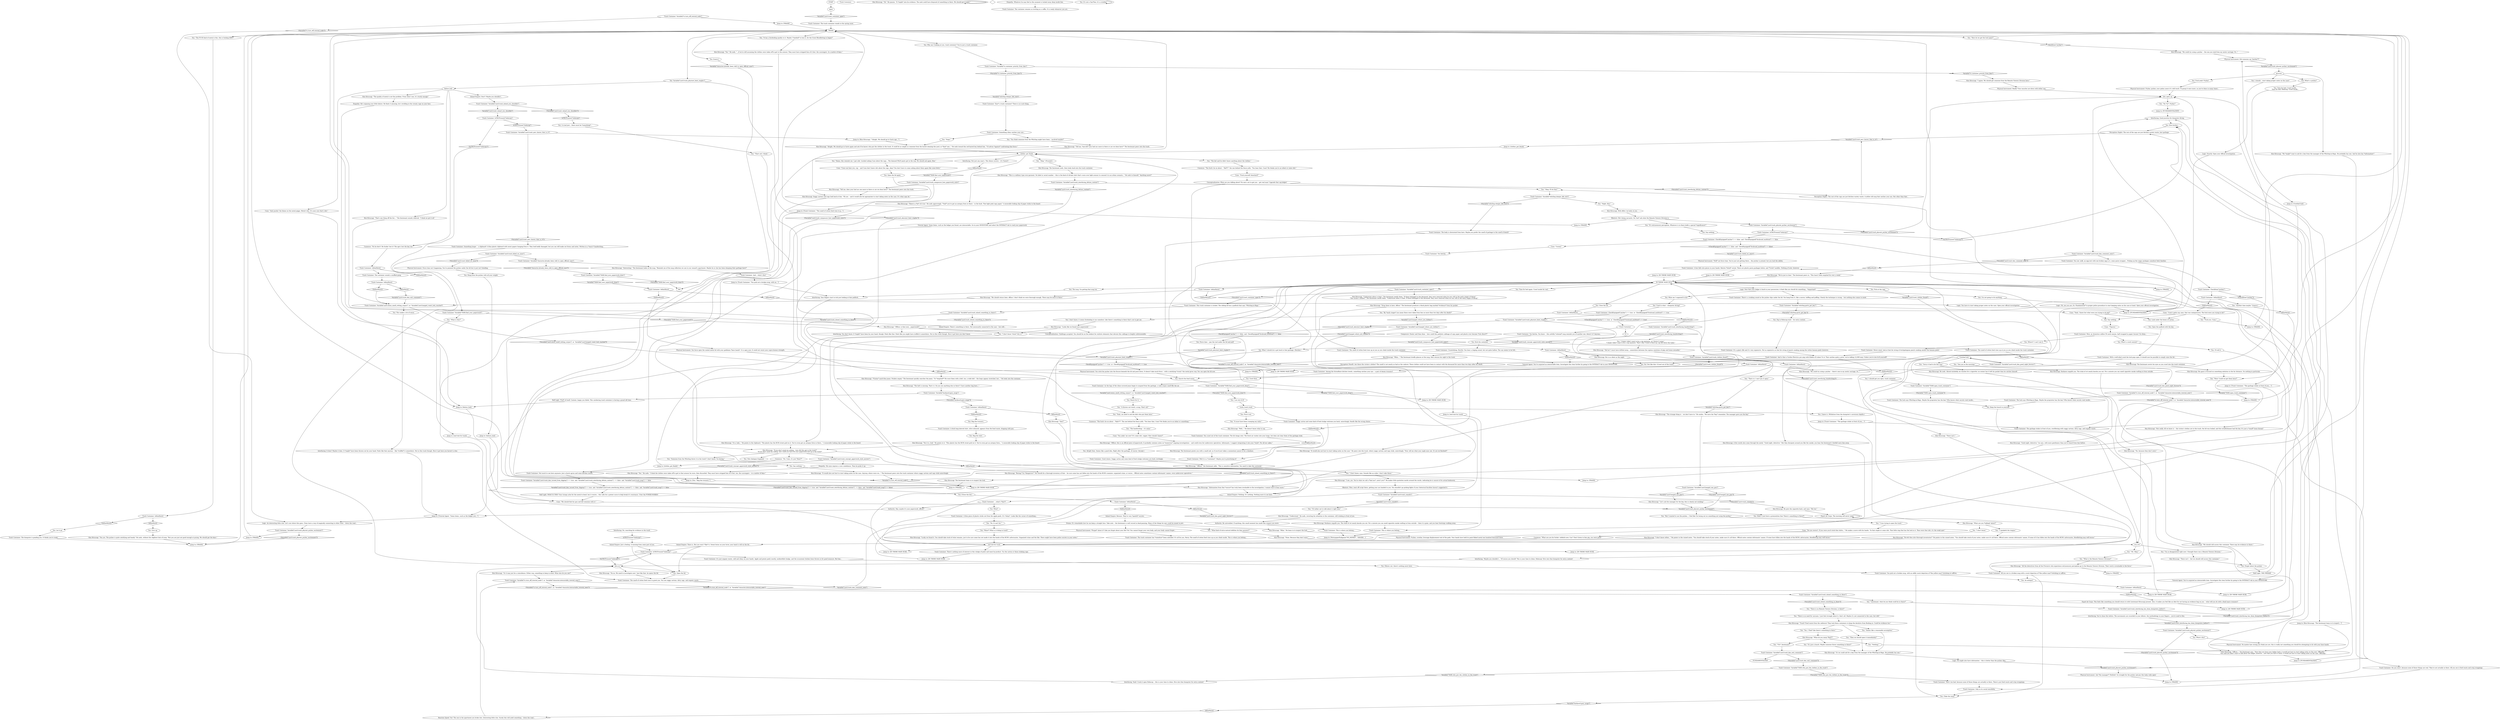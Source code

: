 # YARD / TRASH
# You can click on the trash container. This lets you see the padlock has a Whirling-in-Rags logo on it -> go to Garte -> ask for key -> open container - > get your paperwork
# ==================================================
digraph G {
	  0 [label="START"];
	  1 [label="input"];
	  2 [label="Trash Container: This trash container is locked. The sliding lid has a padlock that says \"Whirling-in-Rags.\""];
	  3 [label="TRASH"];
	  4 [label="Trash Container: IsKimHere()"];
	  5 [label="IsKimHere()", shape=diamond];
	  6 [label="!(IsKimHere())", shape=diamond];
	  7 [label="Trash Container: "];
	  8 [label="Trash Container: The dumpster is goading you. It thinks you're weak."];
	  9 [label="Cuno: \"Figures.\""];
	  10 [label="Kim Kitsuragi: \"The belt is missing. That's it. Do you see anything else in there? I have another bag here...\""];
	  11 [label="Cuno: \"Cuno can hear you, cop -- and Cuno don't know shit about the rags, okay? You don't have to come asking about them again like some bitch.\""];
	  12 [label="Jump to: [Tutorial Agent: \"Some items, such as the ledger you...\"]"];
	  13 [label="You: \"I speaketh the tongue.\""];
	  14 [label="Kim Kitsuragi: \"Do-eth thou also thorough inventories?\" He points to the ruined notes. \"You should take stock of your notes, make sure it's all there. Official notes contain informants' names. If some of it has fallen into the hands of the RCM's adversaries, bloodletting may well ensue.\""];
	  15 [label="Kim Kitsuragi: \"I see, yes. You're what we call a *bad ass*, aren't you?\" He makes little quotation marks around the words, indicating he is unsure of its actual badassery."];
	  16 [label="Jump to: [IN THERE MAIN HUB]"];
	  17 [label="Kim Kitsuragi: With effort, he looks at you."];
	  18 [label="Trash Container: *Just* a trash container? There is no such thing."];
	  19 [label="rvd_rvd"];
	  20 [label="Kim Kitsuragi: \"None. Because they don't exist.\""];
	  21 [label="Physical Instrument: Did someone say *prybar*?!"];
	  22 [label="Physical Instrument: Prybar, prybar, your palms yearn it's cold touch. To grasp it once more, as you've done so many times..."];
	  23 [label="lets_open_up"];
	  24 [label="Trash Container: This is where you belong..."];
	  25 [label="Kim Kitsuragi: Soggy cartons and rags look back at him. \"Oh yes -- and it would also be appropriate to start taking notes on the case. It's what cops do.\""];
	  26 [label="You: I'm not going to do anything."];
	  27 [label="Logic: Exactly. Open your official investigation."];
	  28 [label="Jump to: [NewspaperEndgame(\"NO_MONEY\", \"DISGRA ...]"];
	  29 [label="Jump to: [IN THERE MAIN HUB]"];
	  30 [label="Jump to: [Trash Container: \"You pick out a broken mug, with an...\"]"];
	  31 [label="Trash Container: Unsatisfying. Hurtful. You hear a ringing sound, but not quite hollow. The can seems to be full..."];
	  32 [label="You: Say nothing."];
	  33 [label="Trash Container: With a well-oiled crack the lock pops open. It should now be possible to simply raise the lid..."];
	  34 [label="Trash Container: And is that a Cordon Electrics pre amp with Elektra f2 tubes? It is! That catches quite a price, we're talking 12,000 easy. Unless you're into hi-fi yourself?"];
	  35 [label="Trash Container: IsKimHere()"];
	  36 [label="IsKimHere()", shape=diamond];
	  37 [label="!(IsKimHere())", shape=diamond];
	  38 [label="Jump to: [IN THERE MAIN HUB]"];
	  39 [label="Trash Container: A blue piece of plastic sticks out from the apple peels. It's *shiny*. Looks like the corner of something..."];
	  40 [label="Cunoesse: \"The fuck's he on about -- *kid*?!\" the one behind the fence yells. \"You hear that, Cuno? He thinks you're an infant or some shit.\""];
	  41 [label="Trash Container: Soggy carton and some kind of food sludge welcome you back, uninvitingly. Smells like the wrong choice."];
	  42 [label="Rhetoric: Wow, went off script there, getting your ass handed to you. You shouldn't go picking fights if your rhetorical faculties haven't suggested it."];
	  43 [label="You: \"Yes, I *feel* like there's something in there.\""];
	  44 [label="You: Fuck yeah! Prybar!"];
	  45 [label="You: What's a prybar?"];
	  46 [label="Physical Instrument: *Still* not force time. You're just not getting there... the prybar is primed, but you lack the ability."];
	  47 [label="Trash Container: IsKimHere()"];
	  48 [label="IsKimHere()", shape=diamond];
	  49 [label="!(IsKimHere())", shape=diamond];
	  50 [label="You: What am I supposed to do?"];
	  51 [label="Trash Container: Variable[\"yard.trash_interfacing_deluxe_content\"]"];
	  52 [label="Variable[\"yard.trash_interfacing_deluxe_content\"]", shape=diamond];
	  53 [label="!(Variable[\"yard.trash_interfacing_deluxe_content\"])", shape=diamond];
	  54 [label="Trash Container: Variable[\"yard.trash_kim_turned_from_digging\"] == true  and  Variable[\"yard.trash_interfacing_deluxe_content\"]  == false  and  Variable[\"yard.trash_mug\"] == false"];
	  55 [label="Variable[\"yard.trash_kim_turned_from_digging\"] == true  and  Variable[\"yard.trash_interfacing_deluxe_content\"]  == false  and  Variable[\"yard.trash_mug\"] == false", shape=diamond];
	  56 [label="!(Variable[\"yard.trash_kim_turned_from_digging\"] == true  and  Variable[\"yard.trash_interfacing_deluxe_content\"]  == false  and  Variable[\"yard.trash_mug\"] == false)", shape=diamond];
	  57 [label="Trash Container: IsKimHere()"];
	  58 [label="IsKimHere()", shape=diamond];
	  59 [label="!(IsKimHere())", shape=diamond];
	  60 [label="Kim Kitsuragi: \"The strange thing is -- we don't have to.\" He smiles. \"We have the *key* remember. The manager gave you the key.\""];
	  61 [label="Trash Container: The smell of rotten food rises to greet you. You see soggy cartons, dirty rags, and organic waste."];
	  62 [label="IN THERE MAIN HUB"];
	  63 [label="You: \"The kid said he didn't know anything about the clothes.\""];
	  64 [label="Trash Container: The garbage stinks in front of you, overflowing with soggy cartons, dirty rags, and organic waste."];
	  65 [label="You: No! Not like this! (Crawl out of the trash.)"];
	  66 [label="Jump to: [TRASH]"];
	  67 [label="Jump to: [TRASH]"];
	  68 [label="Logic: Oh, yes you are. It's *fundamental* to proper police procedure to start keeping notes on the case at hand. Open your official investigation."];
	  69 [label="You: \"Then we should open it immediately!\""];
	  70 [label="Logic: He might also have information -- this is better than the prybar idea."];
	  71 [label="Trash Container: Variable[\"yard.trash_inland_something_in_there\"]"];
	  72 [label="Variable[\"yard.trash_inland_something_in_there\"]", shape=diamond];
	  73 [label="!(Variable[\"yard.trash_inland_something_in_there\"])", shape=diamond];
	  74 [label="Empathy: He's enjoying your little failure. He finds it amusing, he's revelling in the sweaty rage on your face."];
	  75 [label="Cuno: \"No you weren't. If you were you'd stick that shitto...\" He makes a move with his hands. \"In that staple or some shit. That little ring that has the lock in it. Then twist that shit, it's the weak spot.\""];
	  76 [label="Kim Kitsuragi: \"We're just in time.\" The lieutenant peers in. \"This hasn't been emptied for over a week.\""];
	  77 [label="Trash Container: Variable[\"TASK.who_put_the_clothes_in_the_trash\"]"];
	  78 [label="Variable[\"TASK.who_put_the_clothes_in_the_trash\"]", shape=diamond];
	  79 [label="!(Variable[\"TASK.who_put_the_clothes_in_the_trash\"])", shape=diamond];
	  80 [label="You: An antique?"];
	  81 [label="Kim Kitsuragi: \"Alright. We should go to Garte again and ask if he knows who put the clothes in the trash. It could be as simple as someone from the hostel cleaning the yard, or *that* one...\" He nods toward the red-haired boy behind him. \"I'd advise *against* confronting that force.\""];
	  82 [label="Jump to: [Trash Container: \"The smell of rotten food rises to g...\"]"];
	  83 [label="end hub for trash"];
	  84 [label="Trash Container: The smell of rotten food rises up at you as you climb inside the trash container."];
	  85 [label="You: \"I'm so disappointed right now. I thought there was a Remote Viewers Division.\""];
	  86 [label="You: \"Oh. Okay.\""];
	  87 [label="You: \"Seems like a reasonable assumption.\""];
	  88 [label="Inland Empire: There's something in there. Not necessarily connected to the case -- but still..."];
	  89 [label="Trash Container: Variable[\"TASK.open_trash_container\"]"];
	  90 [label="Variable[\"TASK.open_trash_container\"]", shape=diamond];
	  91 [label="!(Variable[\"TASK.open_trash_container\"])", shape=diamond];
	  92 [label="You: \"But I wanted to use the prybar... I feel like I'm losing out on something not using the prybar.\""];
	  93 [label="You: \"Fuck you, Cuno.\""];
	  94 [label="Jump to: [IN THERE MAIN HUB]"];
	  95 [label="Kim Kitsuragi: The lieutenant nods, then looks back into the trash container."];
	  96 [label="Kim Kitsuragi: \"I don't know either...\" He points to the ruined notes. \"You should take stock of your notes, make sure it's all there. Official notes contain informants' names. If some have fallen into the hands of the RCM's adversaries, bloodletting may well ensue.\""];
	  97 [label="Cunoesse: \"The fuck's he on about -- *kids*?!\" The one behind the fence yells. \"You hear that, Cuno? He thinks you're an infant or something.\""];
	  98 [label="Trash Container: Variable[\"yard.trash_cometh\"]"];
	  99 [label="Variable[\"yard.trash_cometh\"]", shape=diamond];
	  100 [label="!(Variable[\"yard.trash_cometh\"])", shape=diamond];
	  101 [label="Jump to: [IN THERE MAIN HUB]"];
	  102 [label="Trash Container: ...what's *this*?"];
	  103 [label="Kim Kitsuragi: \"What do you mean *feel*?\""];
	  104 [label="Kim Kitsuragi: \"All the detectives from all the Precincts who experience extrasensory perception go to the Remote Viewers Division. Their work is invaluable to the force.\""];
	  105 [label="You: \"How do we get the lock open?\""];
	  106 [label="Trash Container: Variable[\"TASK.find_your_paperwork_done\"]"];
	  107 [label="Variable[\"TASK.find_your_paperwork_done\"]", shape=diamond];
	  108 [label="!(Variable[\"TASK.find_your_paperwork_done\"])", shape=diamond];
	  109 [label="You: Dive further..."];
	  110 [label="Kim Kitsuragi: \"Officer,\" the lieutenant adds, \"This is sensitive information. You need to take this seriously.\""];
	  111 [label="Kim Kitsuragi: \"We could try using a prybar -- the one you took from my motor carriage. Or...\""];
	  112 [label="You: Pick at the rags."];
	  113 [label="Trash Container: The trash container stands in the spring snow."];
	  114 [label="You: \"Damn, this reminds me: I got side- tracked asking Cuno about the rags... The damned FALN pants got in the way. We should ask again, Kim.\""];
	  115 [label="Trash Container: Variable[\"yard.trash_interfacing_handwriting\"]"];
	  116 [label="Variable[\"yard.trash_interfacing_handwriting\"]", shape=diamond];
	  117 [label="!(Variable[\"yard.trash_interfacing_handwriting\"])", shape=diamond];
	  118 [label="You: Grab them."];
	  119 [label="Trash Container: As the legs of the slime-covered jeans begin to unspool from the garbage, a rank corpse smell fills the air."];
	  120 [label="Kim Kitsuragi: His gaze is focused on something nebulous in the far distance. On nothing in particular."];
	  121 [label="You: \"See you in the morning.\""];
	  122 [label="You: Time for bed again. Crawl inside for real..."];
	  123 [label="Kim Kitsuragi: \"No, because they don't exist.\""];
	  124 [label="You: Why am I looking at you, trash container? You're just a trash container."];
	  125 [label="Physical Instrument: You stick the prybar into the fissure beneath the lid and push down. It doesn't take much force -- with a satisfying *crack,* the metal gives way. You can open the lid now."];
	  126 [label="Trash Container: Variable[\"yard.trash_inland_you_shouldnt\"]"];
	  127 [label="Variable[\"yard.trash_inland_you_shouldnt\"]", shape=diamond];
	  128 [label="!(Variable[\"yard.trash_inland_you_shouldnt\"])", shape=diamond];
	  129 [label="You: Close the lid."];
	  130 [label="Trash Container: IsTHCPresent(\"hobocop\")"];
	  131 [label="IsTHCPresent(\"hobocop\")", shape=diamond];
	  132 [label="!(IsTHCPresent(\"hobocop\"))", shape=diamond];
	  133 [label="dive_in"];
	  134 [label="You: What's a nock cannon?"];
	  135 [label="You: Where?! I can't see it."];
	  136 [label="You: (Take the mug.)"];
	  137 [label="Trash Container: Among the threadbare kitchen towels, something catches your eye -- a pair of denim trousers?"];
	  138 [label="You: Bag the shirt."];
	  139 [label="Perception (Sight): The rest of the rags are just kitchen-variety waste. A yellow old mug that catches your eye. But other than that..."];
	  140 [label="Kim Kitsuragi: \"Officer, is that your... paperwork?\""];
	  141 [label="Kim Kitsuragi: \"It is, look...\" He points to the clipboard. \"The plastic has the RCM street grid on it. You've even got an autopsy form in there...\" A miserable looking slip of paper sticks to the board."];
	  142 [label="Interfacing: It does? Maybe it does. It *might* have been thrown out by your hand. Feels like that anyway -- like *stuffed* it somewhere. Not in this trash though. How it got here you haven't a clue."];
	  143 [label="Kim Kitsuragi: \"If you don't mind me asking -- how did this get in the trash?\"\n\"If you don't mind my asking, how could you have let your paperwork end up in the trash?\""];
	  144 [label="You: \"I don't know.\""];
	  145 [label="Authority: Be untroubled. If anything, this small moment has made him respect you more."];
	  146 [label="Kim Kitsuragi: \"Drop them in here, officer.\" The lieutenant produces a black plastic bag marked *evidence* from his pocket."];
	  147 [label="You: \"It's just a hunch. Maybe someone threw something in there?\""];
	  148 [label="You: \"What kind of extra-natural abilities do they possess?\""];
	  149 [label="You: \"No *or*. Prybar!\""];
	  150 [label="Jump to: [FUNDAMENTALEXIT]"];
	  151 [label="Jump to: [FUNDAMENTALEXIT]"];
	  152 [label="Physical Instrument: Ask *the manager*? Bullshit! Go straight for the prybar and pry this baby wide open!"];
	  153 [label="Trash Container: The lock says Whirling-in-Rags. Maybe the proprietor has the key? Who knows what secrets wait inside..."];
	  154 [label="Physical Instrument: Force time isn't happening. You've jammed the prybar under the lid but it just isn't bending."];
	  155 [label="Jump to: [failure_hub]"];
	  156 [label="Trash Container: Variable[\"yard.hanged_one_gun\"]"];
	  157 [label="Variable[\"yard.hanged_one_gun\"]", shape=diamond];
	  158 [label="!(Variable[\"yard.hanged_one_gun\"])", shape=diamond];
	  159 [label="Cunoesse: \"What are you his fuckin' sidekick now, Cun'? Don't listen to him pig, you were good.\""];
	  160 [label="You: Open the lid."];
	  161 [label="clothes_got_finale"];
	  162 [label="You: \"I don't know *what* this is.\""];
	  163 [label="You: \"By *early stages* you mean these were taken from him no more than two days after his death?\""];
	  164 [label="Jump to: [You: \"Bag the trousers.\"]"];
	  165 [label="You: What I should do is get back to that garbage. (Decline.)"];
	  166 [label="Trash Container: Good choice. Soggy carton and some kind of food sludge welcome you back, invitingly."];
	  167 [label="Kim Kitsuragi: \"Understood.\" He nods, reverting his attention to the container, still stinking in front of you."];
	  168 [label="You: \"Sorry it had to be this way.\""];
	  169 [label="Kim Kitsuragi: He nods. Absent-mindedly, he reaches for a cigarette; no sooner has it left his pocket than he catches himself."];
	  170 [label="Trash Container: IsKimHere()"];
	  171 [label="IsKimHere()", shape=diamond];
	  172 [label="!(IsKimHere())", shape=diamond];
	  173 [label="Kim Kitsuragi: The lieutenant greets you with a small nod, as if you'd just taken a momentary pause to tie a shoelace."];
	  174 [label="Trash Container: Variable[\"tc.turn_off_tutorial_node\"]  or  Variable[\"character.interactable_tutorial_seen\"]"];
	  175 [label="Variable[\"tc.turn_off_tutorial_node\"]  or  Variable[\"character.interactable_tutorial_seen\"]", shape=diamond];
	  176 [label="!(Variable[\"tc.turn_off_tutorial_node\"]  or  Variable[\"character.interactable_tutorial_seen\"])", shape=diamond];
	  177 [label="You: I should get you open, trash container."];
	  178 [label="Kim Kitsuragi: \"There isn't -- but we should still access this container.\""];
	  179 [label="Trash Container: The body is downwind from here. Maybe you prefer the smell of garbage to the smell of death?"];
	  180 [label="Jump to: [Kim Kitsuragi: \"The lieutenant leans in to inspect...\"]"];
	  181 [label="prycrow"];
	  182 [label="You: The mug, I'm getting that mug too."];
	  183 [label="You: [Leave.]"];
	  184 [label="Jump to: [TRASH]"];
	  185 [label="Trash Container: No you won't, because none of those things are real. They're not actually in there. All you see is food waste and crisp wrappings."];
	  186 [label="Jump to: [Trash Container: \"The garbage stinks in front of you,...\"]"];
	  187 [label="Trash Container: Never mind, look at that fat string of Archipelagoan pearls snaking amidst the banana peels!"];
	  188 [label="Esprit de Corps: This feels like something you should return to with Lieutenant Kitsuragi present. Also, it makes you feel like an idiot for not having an evidence bag on you -- what will you do with a dead man's trousers?"];
	  189 [label="Jump to: [IN THERE MAIN HUB]"];
	  190 [label="You: What?"];
	  191 [label="Jump to: [clothes_got_finale]"];
	  192 [label="Kim Kitsuragi: \"It would also not hurt to start taking notes on the case. Anyway, where were we...\" The lieutenant peers into the trash container where soggy cartons and rags stink uninvitingly."];
	  193 [label="Jump to: [IN THERE MAIN HUB]"];
	  194 [label="Trash Container: Variable[\"TASK.find_your_paperwork_done\"]"];
	  195 [label="Variable[\"TASK.find_your_paperwork_done\"]", shape=diamond];
	  196 [label="!(Variable[\"TASK.find_your_paperwork_done\"])", shape=diamond];
	  197 [label="Kim Kitsuragi: The lieutenant averts his eyes as you crawl into the trash container."];
	  198 [label="Kim Kitsuragi: Darkness engulfs you. The stink of rot nearly knocks you out. For a minute you can smell cigarette smoke wafting in from outside -- then it is gone, and you hear footsteps walking away."];
	  199 [label="Trash Container: Variable[\"tc.container_priority_from_kim\"]"];
	  200 [label="Variable[\"tc.container_priority_from_kim\"]", shape=diamond];
	  201 [label="!(Variable[\"tc.container_priority_from_kim\"])", shape=diamond];
	  202 [label="You: \"Nothing.\""];
	  203 [label="Trash Container: Variable[\"yard.trash_failed_wc_once\"]"];
	  204 [label="Variable[\"yard.trash_failed_wc_once\"]", shape=diamond];
	  205 [label="!(Variable[\"yard.trash_failed_wc_once\"])", shape=diamond];
	  206 [label="Trash Container: Variable[\"character.already_been_told_to_open_official_case\"]"];
	  207 [label="Variable[\"character.already_been_told_to_open_official_case\"]", shape=diamond];
	  208 [label="!(Variable[\"character.already_been_told_to_open_official_case\"])", shape=diamond];
	  209 [label="Kim Kitsuragi: \"Interesting.\" The lieutenant looks at the mug. \"Reminds me of the mug collection we saw in our weasel's apartment. Maybe he or she has been dumping their garbage here?\""];
	  210 [label="Reaction Speed: Yes! The one in the apartment you broke into. Interesting little clue. Surely this will yield something -- down the road..."];
	  211 [label="You: Kick the container."];
	  212 [label="Kim Kitsuragi: \"The quality of metal is not the problem. From what I see, it's sturdy enough.\""];
	  213 [label="You: Give up."];
	  214 [label="Kim Kitsuragi: \"That's one thing off the list...\" The lieutenant sounds relieved. \"I think we got it all.\""];
	  215 [label="Interfacing: Yeah! Crack it open Hobocop -- this is your time to shine. Dive into that dumpster for extra content!"];
	  216 [label="You: A cruel jest... there must be *something*..."];
	  217 [label="You: I knew it. (Withdraw from the dumpster's cavernous depths.)"];
	  218 [label="You: Pick it out."];
	  219 [label="You: \"No. It can't be.\""];
	  220 [label="Interfacing: You don't know. It *might* have been by your hand, though. Feels like that. Feels like you might have stuffed it somewhere. Not in this trash though. How it got here you don't know."];
	  221 [label="Kim Kitsuragi: \"Lucky we found it. You should take stock of what remains, just to be sure some has not made it into the hands of the RCM's adversaries. Organized crime and the like. There might have been police secrets in your notes.\""];
	  222 [label="Kim Kitsuragi: \"Yes.\" He nods. \"I think the clothes were taken off to get to that armour he wore, then discarded. They must have stripped him of it fast, too, the scavengers -- in a matter of days.\""];
	  223 [label="Jump to: [end hub for trash]"];
	  224 [label="You: \"I don't know, man. Sounds like an order. I don't take those.\""];
	  225 [label="Trash Container: There's nothing more of interest in this sludge of peels and meat by-product. Try the carton or those stinking rags."];
	  226 [label="Jump to: [IN THERE MAIN HUB]"];
	  227 [label="Trash Container: This is where you belong..."];
	  228 [label="Inland Empire: Beware. They're very *painful* secrets."];
	  229 [label="You: Keep the hunch to yourself."];
	  230 [label="Kim Kitsuragi: The lieutenant leans in to inspect the lock."];
	  231 [label="Kim Kitsuragi: \"Officer...\" the lieutenant says. \"Now that you have your ledger back, it would not hurt to start taking notes on the case. Officially.\"\n\"You said you didn't want to talk about the ledger, however... now that you have it back, it would not hurt to start taking notes on the case. Officially.\""];
	  232 [label="Logic: You have to start taking proper notes on the case. Open your official investigation."];
	  233 [label="You: Used to what -- dumpster diving?"];
	  234 [label="Trash Container: Variable[\"yard.trash_physint_prybar_excitement\"]"];
	  235 [label="Variable[\"yard.trash_physint_prybar_excitement\"]", shape=diamond];
	  236 [label="!(Variable[\"yard.trash_physint_prybar_excitement\"])", shape=diamond];
	  237 [label="You: What's this?"];
	  238 [label="Kim Kitsuragi: \"Or it may just be a coincidence. Either way, something to keep in mind. What else do you see?\""];
	  239 [label="Trash Container: Variable[\"yard.trash_physint_prybar_excitement\"]"];
	  240 [label="Variable[\"yard.trash_physint_prybar_excitement\"]", shape=diamond];
	  241 [label="!(Variable[\"yard.trash_physint_prybar_excitement\"])", shape=diamond];
	  242 [label="Jump to: [TRASH]"];
	  243 [label="Trash Container: Wow, an Armistice calibre 50 nock cannon, half wrapped in paper tissues! So shiny..."];
	  244 [label="Trash Container: It's a giant rifle and it's very expensive. Not as expensive as that fat string of pearls snaking among the rotten banana peels however..."];
	  245 [label="You: I'll sell it."];
	  246 [label="Perception (Smell): Are these the victim's clothes? The smell is not nearly as bad as the cadaver. These clothes could not have been in contact with the deceased for more than two days after his death."];
	  247 [label="You: Reach for it."];
	  248 [label="You: \"Nope.\""];
	  249 [label="You: \"You think someone from the Whirling might have been... involved maybe?\""];
	  250 [label="Interfacing: Not just any man's. This dense cursive -- it's *yours*."];
	  251 [label="Trash Container: Variable[\"TASK.find_your_paperwork\"]"];
	  252 [label="Variable[\"TASK.find_your_paperwork\"]", shape=diamond];
	  253 [label="!(Variable[\"TASK.find_your_paperwork\"])", shape=diamond];
	  254 [label="You: \"What is this?\""];
	  255 [label="Kim Kitsuragi: \"What are you *talking* about?\""];
	  256 [label="Kim Kitsuragi: \"Yes.\" He nods. \"...if we're still assuming the clothes were taken off to get to the armour. They must have stripped him of it fast, the scavengers. In a matter of days.\""];
	  257 [label="Trash Container: Variable[\"yard.hanged_where_are_clothes\"]"];
	  258 [label="Variable[\"yard.hanged_where_are_clothes\"]", shape=diamond];
	  259 [label="!(Variable[\"yard.hanged_where_are_clothes\"])", shape=diamond];
	  260 [label="Composure: Easier said than done -- how could this pathetic cabbage of copy paper and plastic ever become *très disco*?\""];
	  261 [label="You: Alright then. Seems like a good idea. Right after the garbage, of course. (Accept.)"];
	  262 [label="You: \"Okay, I'll do that.\""];
	  263 [label="Jump to: [IN THERE MAIN HUB]"];
	  264 [label="Trash Container: Variable[\"tc.turn_off_tutorial_node\"]"];
	  265 [label="Variable[\"tc.turn_off_tutorial_node\"]", shape=diamond];
	  266 [label="!(Variable[\"tc.turn_off_tutorial_node\"])", shape=diamond];
	  267 [label="Jump to: [TRASH]"];
	  268 [label="Kim Kitsuragi: \"Oh.\" He pauses. \"It *might* also be evidence. The mob could have disposed of something in there. We should get it open.\""];
	  269 [label="Kim Kitsuragi: \"Trash? Food waste from the cafeteria? They lock these containers to keep the derelicts from flocking in. Could be evidence too.\""];
	  270 [label="Trash Container: Variable[\"yard.trash_interfacing_has_done_dumpsters_before\"]"];
	  271 [label="Variable[\"yard.trash_interfacing_has_done_dumpsters_before\"]", shape=diamond];
	  272 [label="!(Variable[\"yard.trash_interfacing_has_done_dumpsters_before\"])", shape=diamond];
	  273 [label="Interfacing: You've done this before. The movements are recorded in your elbows, the methodology in your fingers... you're used to this."];
	  274 [label="Trash Container: CheckItem(\"prybar\")"];
	  275 [label="CheckItem(\"prybar\")", shape=diamond];
	  276 [label="!(CheckItem(\"prybar\"))", shape=diamond];
	  277 [label="Trash Container: IsKimHere()"];
	  278 [label="IsKimHere()", shape=diamond];
	  279 [label="!(IsKimHere())", shape=diamond];
	  280 [label="You: \"Another time maybe.\" [Leave.]"];
	  281 [label="Trash Container: IsTHCPresent(\"hobocop\")"];
	  282 [label="IsTHCPresent(\"hobocop\")", shape=diamond];
	  283 [label="!(IsTHCPresent(\"hobocop\"))", shape=diamond];
	  284 [label="Trash Container: It's just organic waste, cold and slimy on your hands. Apple and potato peels mostly, unidentified sludge, and the occasional chicken bone thrown in for good measure. But hey..."];
	  285 [label="You: I am into hi-fi!"];
	  286 [label="Trash Container: All you see is a broken mug with a racist depiction of *the yellow man* frolicking in saffron."];
	  287 [label="You: \"That's all, I think.\""];
	  288 [label="Trash Container: Something larger -- a clipboard! A blue plastic clipboard with moist papers hanging from it. They look badly damaged, but you can still make out forms and notes. Written in a *man's* handwriting..."];
	  289 [label="You: \"It must have been cramping my style.\""];
	  290 [label="Trash Container: Variable[\"yard.trash_concept_apperwork_style_answer\"]"];
	  291 [label="Variable[\"yard.trash_concept_apperwork_style_answer\"]", shape=diamond];
	  292 [label="!(Variable[\"yard.trash_concept_apperwork_style_answer\"])", shape=diamond];
	  293 [label="Empathy: His eyes express a rare condolence. Then he picks it up:"];
	  294 [label="Trash Container: You crawl out of the trash container. The lid clangs shut. The fresh air rushes into your lungs, but does not clear them of the garbage stink."];
	  295 [label="Jump to: [TRASH]"];
	  296 [label="Drama: It's remarkable how he can keep a straight face. Take note -- the lieutenant is well versed in dead-panning. Many of the things he says could be meant in jest."];
	  297 [label="Jump to: [TRASH]"];
	  298 [label="You: \"There is no Remote Viewers Division, is there?\""];
	  299 [label="Physical Instrument: *Forget* about it? Like you forgot about your life? No! You cannot forget your own body, and your body cannot forget..."];
	  300 [label="Half Light: THE PRYBAR!"];
	  301 [label="Trash Container: The trash container has *somehow* been unlocked. It's all for you, Harry. The smell of rotten food rises up as you climb inside. This is where you belong..."];
	  302 [label="Interfacing: No, searching for evidence in the trash."];
	  303 [label="Trash Container: CheckEquipped(\"prybar\") == true  or  CheckEquipped(\"kvalsund_multitool\") == true"];
	  304 [label="CheckEquipped(\"prybar\") == true  or  CheckEquipped(\"kvalsund_multitool\") == true", shape=diamond];
	  305 [label="!(CheckEquipped(\"prybar\") == true  or  CheckEquipped(\"kvalsund_multitool\") == true)", shape=diamond];
	  306 [label="Trash Container: Variable[\"yard.trash_physinst_bent_staples\"]"];
	  307 [label="Variable[\"yard.trash_physinst_bent_staples\"]", shape=diamond];
	  308 [label="!(Variable[\"yard.trash_physinst_bent_staples\"])", shape=diamond];
	  309 [label="You: \"That's it, I can't pry it open.\""];
	  310 [label="Inland Empire: Don't! Maybe you shouldn't..."];
	  311 [label="You: Search the food waste."];
	  312 [label="Trash Container: IsKimHere()"];
	  313 [label="IsKimHere()", shape=diamond];
	  314 [label="!(IsKimHere())", shape=diamond];
	  315 [label="Kim Kitsuragi: \"We should return later, officer. I don't think we were thorough enough. There may be more in there.\""];
	  316 [label="Trash Container: That's too bad, because none of those things are actually in there. There's just food waste and crisp wrappings."];
	  317 [label="trash_trash_trash"];
	  318 [label="Trash Container: Only in its social sensibility."];
	  319 [label="Trash Container: IsKimHere()"];
	  320 [label="IsKimHere()", shape=diamond];
	  321 [label="!(IsKimHere())", shape=diamond];
	  322 [label="Jump to: [IN THERE MAIN HUB]"];
	  323 [label="Kim Kitsuragi: \"This is a military type over-garment. No label or serial number -- this is the kind of rib-knit shirt that's worn over light armour to conceal it in an urban scenario...\" He nods to himself. \"Anything more?\""];
	  324 [label="Kim Kitsuragi: \"Yes it is, look.\" He points to it. \"This plastic has the RCM street grid on it. You've even got an autopsy form...\" A miserable looking slip of paper sticks to the board."];
	  325 [label="You: *Mine*? What is it doing in trash?"];
	  326 [label="Kim Kitsuragi: \"It would also not hurt to start taking notes on the case.\" He peers into the trash, where soggy cartons and rags stink, uninvitingly. \"Now, tell me what your eagle eyes see. Or are we finished?\""];
	  327 [label="Trash Container: Variable[\"whirling.sleeper_felt_itch\"]"];
	  328 [label="Variable[\"whirling.sleeper_felt_itch\"]", shape=diamond];
	  329 [label="!(Variable[\"whirling.sleeper_felt_itch\"])", shape=diamond];
	  330 [label="You: \"Night, Kim.\""];
	  331 [label="Trash Container: Variable[\"yard.trash_kim_good_night_forever\"]"];
	  332 [label="Variable[\"yard.trash_kim_good_night_forever\"]", shape=diamond];
	  333 [label="!(Variable[\"yard.trash_kim_good_night_forever\"])", shape=diamond];
	  334 [label="Untitled hub"];
	  335 [label="You: \"Wow! Could we get them here?\""];
	  336 [label="Kim Kitsuragi: \"Mhm.\" He leans in to inspect the lock."];
	  337 [label="Kim Kitsuragi: \"Or we could ask for a key from the manager of the Whirling-in-Rags. He probably has one.\""];
	  338 [label="Trash Container: Variable[\"yard.trash_kim_exit_comment\"]"];
	  339 [label="Variable[\"yard.trash_kim_exit_comment\"]", shape=diamond];
	  340 [label="!(Variable[\"yard.trash_kim_exit_comment\"])", shape=diamond];
	  341 [label="FUNDAMENTALEXIT"];
	  342 [label="Interfacing: Good practice for dumpster diving."];
	  343 [label="Inland Empire: Just a feeling. A warning from some part of you."];
	  344 [label="Physical Instrument: No matter how strong you think you are, this is really not something you should be attempting to do with your bare hands."];
	  345 [label="You: Force time -- jam the tool under the lid and pull!"];
	  346 [label="You: Variable[\"yard.trash_physinst_bent_staples\"]"];
	  347 [label="Variable[\"yard.trash_physinst_bent_staples\"]", shape=diamond];
	  348 [label="!(Variable[\"yard.trash_physinst_bent_staples\"])", shape=diamond];
	  349 [label="failure_hub"];
	  350 [label="Cuno: \"We should find his gun and kill someone with it.\""];
	  351 [label="Trash Container: You betcha."];
	  352 [label="You: Bag the trousers."];
	  353 [label="Kim Kitsuragi: \"Information from that *source* has truly been invaluable to the investigation. I cannot wait to hear more.\""];
	  354 [label="You: Open the lid again."];
	  355 [label="You: \"It has a foreboding quality to it. Maybe I *needed* to lose it, for the Great Bloodletting to begin?\""];
	  356 [label="Kim Kitsuragi: \"Boring? Try *dangerous*. You should do a thorough inventory of that -- be sure some has not fallen into the hands of the RCM's enemies: organized crime, or worse... Official notes sometimes contain informants' names, even undercover operatives.\""];
	  357 [label="You: Say nothing."];
	  358 [label="Jump to: [IN THERE MAIN HUB]"];
	  359 [label="You: [Close the lid.]"];
	  360 [label="Tutorial Agent: You've acquired an interactable item. Investigate this item further by going to the INTERACT tab in your INVENTORY."];
	  361 [label="Kim Kitsuragi: \"We should still access this container. There may be evidence in there.\""];
	  362 [label="You: \"What is the Remote Viewers Division?\""];
	  363 [label="Jump to: [TRASH]"];
	  364 [label="Physical Instrument: Prybar, crowbar, leverage displacement tool of the gods. Your hands have held its paint-flaked metal one hundred thousand times."];
	  365 [label="You: Time for bed. Crawl inside...\nTime for bed, Hobocop. Crawl inside... "];
	  366 [label="Logic: Now that your ledger is back in your possession, it feels like you should do something... *important*."];
	  367 [label="Physical Instrument: You force open the sealed metal lid with your goddamn *bare hands*. It is open now. It could not resist your supra-human strength."];
	  368 [label="Trash Container: "];
	  369 [label="", shape=diamond];
	  370 [label="!()", shape=diamond];
	  371 [label="Trash Container: You betcha. You know -- this awfully *colonial* mug reminds you of another one, doesn't it? Anyway..."];
	  372 [label="Cuno: \"Cuno's gotta say, man, that was unimpressive. The fuck were you trying to do?\""];
	  373 [label="Kim Kitsuragi: \"You are. The prybar is quite satisfying and handy.\" He nods, without the slightest hint of irony. \"But you are just not good enough at prying. We should get the keys.\""];
	  374 [label="You: \"I was trying to open the trash.\""];
	  375 [label="You: Look under the boxes of carton."];
	  376 [label="Jump to: [TRASH]"];
	  377 [label="Trash Container: Variable[\"yard.sense_smell_rotting_corpse\"]  or  Variable[\"yard.hanged_vomit_hub_reached\"]"];
	  378 [label="Variable[\"yard.sense_smell_rotting_corpse\"]  or  Variable[\"yard.hanged_vomit_hub_reached\"]", shape=diamond];
	  379 [label="!(Variable[\"yard.sense_smell_rotting_corpse\"]  or  Variable[\"yard.hanged_vomit_hub_reached\"])", shape=diamond];
	  380 [label="You: This makes a lot of sense."];
	  381 [label="You: \"I think I didn't want to be a cop anymore, so I threw it away.\"\n\"I think I didn't want to be a cop anymore. That's why I tried to flush my cop life down the toilet.\""];
	  382 [label="You: \"Someone from the Whirling threw it in the trash? I don't know. I'm boring.\""];
	  383 [label="Cunoesse: \"No, Cuno, it's just *bino!*\""];
	  384 [label="Conceptualization: What are you talking about? No one's out to get you -- get real man! Upgrade that cop-ledger!"];
	  385 [label="Kim Kitsuragi: \"Looks like we found your paperwork.\""];
	  386 [label="Trash Container: Variable[\"yard.trash_composure_how_paperwork_style\"]"];
	  387 [label="Variable[\"yard.trash_composure_how_paperwork_style\"]", shape=diamond];
	  388 [label="!(Variable[\"yard.trash_composure_how_paperwork_style\"])", shape=diamond];
	  389 [label="Kim Kitsuragi: \"Tell me, does your bad ass see more in there or are we done here?\" The lieutenant peers into the trash."];
	  390 [label="Kim Kitsuragi: He puts the cigarette back, and says: \"Me too.\""];
	  391 [label="Kim Kitsuragi: \"Good night, detective,\" he says, with more gentleness than you've heard from him before."];
	  392 [label="Trash Container: The container remains as inviting as a coffin. It is ready whenever you are."];
	  393 [label="Trash Container: Well it is a *container*. Maybe you're prioritizing it?"];
	  394 [label="Kim Kitsuragi: \"I agree. We should get someone from the Remote Viewers Division here.\""];
	  395 [label="You: Say nothing."];
	  396 [label="Trash Container: Variable[\"yard.trash_physint_prybar_excitement\"]"];
	  397 [label="Variable[\"yard.trash_physint_prybar_excitement\"]", shape=diamond];
	  398 [label="!(Variable[\"yard.trash_physint_prybar_excitement\"])", shape=diamond];
	  399 [label="Trash Container: IsTHCPresent(\"hobocop\")"];
	  400 [label="IsTHCPresent(\"hobocop\")", shape=diamond];
	  401 [label="!(IsTHCPresent(\"hobocop\"))", shape=diamond];
	  402 [label="Trash Container: CheckEquipped(\"prybar\") == false  and  CheckEquipped(\"kvalsund_multitool\") == false"];
	  403 [label="CheckEquipped(\"prybar\") == false  and  CheckEquipped(\"kvalsund_multitool\") == false", shape=diamond];
	  404 [label="!(CheckEquipped(\"prybar\") == false  and  CheckEquipped(\"kvalsund_multitool\") == false)", shape=diamond];
	  405 [label="Cuno: \"Unreal.\""];
	  406 [label="Trash Container: IsKimHere()"];
	  407 [label="IsKimHere()", shape=diamond];
	  408 [label="!(IsKimHere())", shape=diamond];
	  409 [label="Trash Container: The container sounds a muffled gong."];
	  410 [label="Trash Container: IsKimHere()"];
	  411 [label="IsKimHere()", shape=diamond];
	  412 [label="!(IsKimHere())", shape=diamond];
	  413 [label="You: I don't know, it seems foreboding to me somehow. Like there's something in there that's out to get me."];
	  414 [label="Trash Container: The smell of rotten food rises up at you as you climb inside the trash container."];
	  415 [label="Jump to: [Untitled hub]"];
	  416 [label="Esprit de Corps: The morning will never come."];
	  417 [label="Trash Container: IsKimHere()"];
	  418 [label="IsKimHere()", shape=diamond];
	  419 [label="!(IsKimHere())", shape=diamond];
	  420 [label="Kim Kitsuragi: \"We could try using a prybar -- there's one in my motor carriage. Or...\""];
	  421 [label="Jump to: [Trash Container: \"The garbage stinks in front of you,...\"]"];
	  422 [label="Trash Container: You pick out a broken mug, with an oddly racist depiction of *the yellow man* frolicking in saffron."];
	  423 [label="Interfacing: Your fingers start to itch just looking at that padlock..."];
	  424 [label="Trash Container: Something slimy catches your eye..."];
	  425 [label="Trash Container: Variable[\"backyard.gary_mugs\"]"];
	  426 [label="Variable[\"backyard.gary_mugs\"]", shape=diamond];
	  427 [label="!(Variable[\"backyard.gary_mugs\"])", shape=diamond];
	  428 [label="Half Light: *Full* of itself. Content, happy you failed. This snickering trash container is having a grand old time."];
	  429 [label="Kim Kitsuragi: \"Mhm...\" The lieutenant briefly glances at the mug, then returns his sight to the trash."];
	  430 [label="Kim Kitsuragi: \"See?\""];
	  431 [label="You: \"The handwriting -- it's mine.\""];
	  432 [label="Conceptualization: Challenge accepted. You should be on the lookout for stylistic elements that elevate this cabbage to heights unforeseeable."];
	  433 [label="Trash Container: IsKimHere()"];
	  434 [label="IsKimHere()", shape=diamond];
	  435 [label="!(IsKimHere())", shape=diamond];
	  436 [label="Kim Kitsuragi: He is as silent as the night."];
	  437 [label="Kim Kitsuragi: Darkness engulfs you. The stink of rot nearly knocks you out. For a minute you can smell cigarette smoke wafting in from outside."];
	  438 [label="Trash Container: Variable[\"tc.turn_off_tutorial_node\"]  or  Variable[\"character.interactable_tutorial_seen\"]"];
	  439 [label="Variable[\"tc.turn_off_tutorial_node\"]  or  Variable[\"character.interactable_tutorial_seen\"]", shape=diamond];
	  440 [label="!(Variable[\"tc.turn_off_tutorial_node\"]  or  Variable[\"character.interactable_tutorial_seen\"])", shape=diamond];
	  441 [label="Trash Container: The lock says Whirling-in-Rags. Maybe the proprietor has the key? Who knows what secrets wait inside..."];
	  442 [label="Jump to: [TRASH]"];
	  443 [label="You: Forget about the prybar."];
	  444 [label="You: I should... start taking proper notes on the case?"];
	  445 [label="Trash Container: There's a creaking sound as the prybar slips under the lid. You hang from it, like a moron, huffing and puffing. Clearly the technique is wrong -- but nothing else comes to mind."];
	  446 [label="Jump to: [failure_hub]"];
	  447 [label="Trash Container: Variable[\"whirling.garte_got_key\"]"];
	  448 [label="Variable[\"whirling.garte_got_key\"]", shape=diamond];
	  449 [label="!(Variable[\"whirling.garte_got_key\"])", shape=diamond];
	  450 [label="Cuno: \"Yeah, I know but what were you trying to do pig?\""];
	  451 [label="Jump to: [TRASH]"];
	  452 [label="Inland Empire: There is. But you won't *like* it. Sweat forms on your brow, your hand is still on the lid..."];
	  453 [label="Interfacing: 'Maybe you shouldn't...' Of course you should! This is your time to shine, Hobocop! Dive into that dumpster for extra content!"];
	  454 [label="Trash Container: Variable[\"yard.trash_perc_knows_that_is_it\"]"];
	  455 [label="Variable[\"yard.trash_perc_knows_that_is_it\"]", shape=diamond];
	  456 [label="!(Variable[\"yard.trash_perc_knows_that_is_it\"])", shape=diamond];
	  457 [label="Jump to: [Kim Kitsuragi: \"\"Alright. We should go to Garte aga...\"]"];
	  458 [label="You: \"Yeah, we need to ask the kids who put them here.\""];
	  459 [label="You: \"Okay.\" (Proceed.)"];
	  460 [label="Kim Kitsuragi: \"There's a *lot* of it too.\" He nods approvingly. \"*And* you've got an autopsy form in there -- in the back. That light pink copy paper.\" A miserable looking slip of paper sticks to the board."];
	  461 [label="Cuno: \"You askin' me now? It's some shit, copper. How should I know?\""];
	  462 [label="Jump to: [end hub for trash]"];
	  463 [label="Trash Container: Not much to see here anymore. Just a burnt apron and some kitchen towels."];
	  464 [label="Kim Kitsuragi: A few words also come through the metal: \"Good night, detective.\" But they dissipate around you like the smoke; you hear the lieutenant's footfall carry him away."];
	  465 [label="Tutorial Agent: You've acquired an interactable item. Investigate this item further by going to the INTERACT tab in your INVENTORY."];
	  466 [label="Trash Container: Variable[\"yard.trash_inland_something_in_there\"]"];
	  467 [label="Variable[\"yard.trash_inland_something_in_there\"]", shape=diamond];
	  468 [label="!(Variable[\"yard.trash_inland_something_in_there\"])", shape=diamond];
	  469 [label="You: \"Lieutenant, what do you think could be in there?\""];
	  470 [label="Jump to: [TRASH]"];
	  471 [label="Trash Container: A box falls into pieces in your hands: Batiste *Soleil* cereal. There are plastic pasta packages below, and *Turbo* noodles. Nothing of note, however."];
	  472 [label="Perception (Sight): The rest of the rags are just kitchen-variety waste. Just garbage."];
	  473 [label="Tutorial Agent: Some items, such as the ledger you found, are interactable. Go to your INVENTORY and select the INTERACT tab to read your paperwork."];
	  474 [label="Logic: An interesting little clue. Let's see where this goes. Clues have a way of magically connecting to other clues -- down the road..."];
	  475 [label="Trash Container: And... what's this?"];
	  476 [label="Half Light: WHAT IS THIS? Your triceps ache for the metal to bend, but it resists... this calls for a potent curse to help break it's resistance. Utter the POWER WORDS!"];
	  477 [label="You: Hang from the prybar with all your weight."];
	  478 [label="Cunoesse: \"No he don't! He fuckin' lost it! The ape's lost the key too.\""];
	  479 [label="Kim Kitsuragi: \"Let's ask the manager for the key, this is clearly not working.\""];
	  480 [label="You: Dig in Hobocop-style -- for extra content."];
	  481 [label="Trash Container: Variable[\"yard.trash_container_open\"]"];
	  482 [label="Variable[\"yard.trash_container_open\"]", shape=diamond];
	  483 [label="!(Variable[\"yard.trash_container_open\"])", shape=diamond];
	  484 [label="Kim Kitsuragi: \"Cadaverine odour is faint.\" The lieutenant smells them. \"If these belonged to the deceased, they were removed when he was still in the early stages of decay.\"\n\"The victim's clothes?\" The lieutenant smells them. \"Cadaverine odour is faint. If these belonged to the deceased, they were removed when he was still in the early stages of decay.\" "];
	  485 [label="Kim Kitsuragi: \"*Guitar* mark blue jeans. Pockets empty.\" The lieutenant quickly searches the jeans. \"Or *emptied*? He wore them with a belt, too, a wide belt -- the loops appear stretched, but...\" He looks into the container."];
	  486 [label="Trash Container: A drab long-sleeved shirt, olive-coloured, appears from the food waste, dripping with pus."];
	  487 [label="You: \"A thrown out towel, a mug. That's all.\""];
	  488 [label="Jump to: [clothes_got_finale]"];
	  489 [label="Inland Empire: Nothing. It's nothing. Nothing more to see here."];
	  490 [label="You: Elbows out, there's nothing more here."];
	  491 [label="Authority: Hey, maybe it's your paperwork, officer?"];
	  492 [label="Kim Kitsuragi: \"Officer, this is an official piece of paperwork. It probably contains notes on *numerous* ongoing investigations -- and could even list undercover operatives. Informants. I suggest integrating it into your *style*. For all our sakes.\""];
	  493 [label="Kim Kitsuragi: \"Well...\" He doesn't know what to say."];
	  494 [label="Kim Kitsuragi: \"Did he? I must have drifted away... somewhere between the copious mentions of pigs and homo-sexuality.\""];
	  495 [label="Cuno: \"Fuck yourself, binoclard!\""];
	  496 [label="Trash Container: Variable[\"yard.trash_clothes_found\"]"];
	  497 [label="Variable[\"yard.trash_clothes_found\"]", shape=diamond];
	  498 [label="!(Variable[\"yard.trash_clothes_found\"])", shape=diamond];
	  499 [label="Trash Container: IsKimHere()"];
	  500 [label="IsKimHere()", shape=diamond];
	  501 [label="!(IsKimHere())", shape=diamond];
	  502 [label="Kim Kitsuragi: \"There isn't.\""];
	  503 [label="You: \"There is no need for sarcasm. I just feel strongly about it, that's all. Maybe it's not connected to the case, but still.\""];
	  504 [label="You: \"It's extrasensory perception. Whatever is in there holds a special *significance*.\""];
	  505 [label="You: \"*Or*, lieutenant?\""];
	  506 [label="Trash Container: Variable[\"yard.trash_kim_comment_seen\"]"];
	  507 [label="Variable[\"yard.trash_kim_comment_seen\"]", shape=diamond];
	  508 [label="!(Variable[\"yard.trash_kim_comment_seen\"])", shape=diamond];
	  509 [label="Trash Container: You see: milk, an egg-rest with one broken egg in it, some pasta wrapper... Picking up the soggy packages somehow feels familiar."];
	  510 [label="You: Open the padlock with the key."];
	  511 [label="You: \"The FUCK kind of metal is this, this is fucking SHIT!\""];
	  512 [label="Cuno: \"Quit pushin' the blame on the metal piggo. Metal's fine. It's your arm that's shit.\""];
	  513 [label="You: Let it go."];
	  514 [label="You: Didn't I just have a premonition that *there's something in there*?"];
	  515 [label="Kim Kitsuragi: \"No-no. We need to investigate now.\" Just like that, he opens the lid."];
	  516 [label="Kim Kitsuragi: \"Not really. All we know is -- the victim's clothes are in the trash, the lid was locked, and this establishment had the key. It's just a *small* loose thread.\""];
	  517 [label="Kim Kitsuragi: \"Tell me, *see-eth* your bad ass more in there or are we done here?\" The lieutenant peers into the trash."];
	  518 [label="You: \"I'd rather not to talk about it right now.\""];
	  519 [label="You: New dialogue fragment"];
	  520 [label="Empathy: Whatever he may feel in this moment is locked away deep inside him."];
	  521 [label="Rhetoric: He's being sarcastic. Do *not* ask what the Remote Viewers Division is."];
	  522 [label="Physical Instrument: Really? Your muscles are down with either one."];
	  523 [label="You: It's not a *pry*bar, it's a crowbar."];
	  524 [label="Kim Kitsuragi: \"We *might* want to ask for a key from the manager of the Whirling-in-Rags. He probably has one. And he also has *information*.\""];
	  525 [label="Jump to: [FUNDAMENTALEXIT]"];
	  0 -> 1
	  1 -> 482
	  2 -> 71
	  3 -> 355
	  3 -> 105
	  3 -> 183
	  3 -> 346
	  3 -> 124
	  3 -> 511
	  4 -> 5
	  4 -> 6
	  5 -> 339
	  6 -> 377
	  8 -> 184
	  9 -> 243
	  10 -> 425
	  11 -> 354
	  12 -> 474
	  13 -> 14
	  14 -> 83
	  15 -> 42
	  16 -> 62
	  17 -> 521
	  18 -> 424
	  19 -> 85
	  19 -> 86
	  20 -> 19
	  21 -> 397
	  22 -> 23
	  23 -> 506
	  23 -> 149
	  24 -> 28
	  25 -> 265
	  26 -> 68
	  27 -> 150
	  29 -> 62
	  30 -> 423
	  31 -> 429
	  32 -> 9
	  33 -> 311
	  34 -> 286
	  34 -> 246
	  35 -> 36
	  35 -> 37
	  36 -> 430
	  37 -> 352
	  38 -> 62
	  39 -> 219
	  40 -> 495
	  41 -> 110
	  42 -> 98
	  43 -> 103
	  44 -> 22
	  45 -> 365
	  46 -> 471
	  47 -> 48
	  47 -> 49
	  48 -> 232
	  49 -> 367
	  50 -> 233
	  51 -> 52
	  51 -> 53
	  52 -> 473
	  53 -> 139
	  54 -> 56
	  54 -> 55
	  55 -> 476
	  56 -> 359
	  57 -> 58
	  57 -> 59
	  58 -> 213
	  59 -> 513
	  60 -> 156
	  61 -> 507
	  62 -> 481
	  62 -> 312
	  62 -> 129
	  62 -> 366
	  62 -> 112
	  62 -> 182
	  62 -> 376
	  62 -> 122
	  63 -> 40
	  64 -> 62
	  65 -> 295
	  66 -> 3
	  67 -> 3
	  68 -> 150
	  69 -> 337
	  70 -> 235
	  71 -> 72
	  71 -> 73
	  72 -> 3
	  73 -> 88
	  74 -> 155
	  75 -> 159
	  76 -> 62
	  77 -> 78
	  77 -> 79
	  78 -> 215
	  79 -> 316
	  80 -> 319
	  81 -> 161
	  82 -> 61
	  83 -> 225
	  83 -> 358
	  83 -> 263
	  84 -> 360
	  85 -> 178
	  86 -> 362
	  87 -> 337
	  88 -> 3
	  89 -> 90
	  89 -> 91
	  90 -> 442
	  91 -> 153
	  92 -> 374
	  93 -> 451
	  94 -> 62
	  95 -> 323
	  96 -> 83
	  97 -> 431
	  98 -> 99
	  98 -> 100
	  99 -> 518
	  100 -> 390
	  101 -> 62
	  102 -> 491
	  102 -> 190
	  103 -> 505
	  103 -> 202
	  103 -> 147
	  104 -> 297
	  105 -> 275
	  106 -> 107
	  106 -> 108
	  107 -> 47
	  108 -> 526
	  109 -> 472
	  110 -> 224
	  111 -> 21
	  112 -> 497
	  113 -> 3
	  114 -> 11
	  115 -> 116
	  115 -> 117
	  116 -> 381
	  116 -> 326
	  117 -> 255
	  118 -> 119
	  119 -> 378
	  120 -> 335
	  121 -> 437
	  122 -> 84
	  123 -> 19
	  124 -> 199
	  125 -> 311
	  126 -> 128
	  126 -> 127
	  127 -> 130
	  128 -> 282
	  129 -> 410
	  130 -> 131
	  130 -> 132
	  131 -> 454
	  132 -> 133
	  133 -> 160
	  133 -> 281
	  133 -> 515
	  133 -> 238
	  134 -> 245
	  135 -> 187
	  136 -> 426
	  137 -> 118
	  138 -> 324
	  139 -> 455
	  140 -> 432
	  140 -> 162
	  140 -> 220
	  141 -> 143
	  142 -> 12
	  143 -> 290
	  143 -> 356
	  143 -> 519
	  143 -> 382
	  143 -> 383
	  144 -> 96
	  145 -> 227
	  146 -> 353
	  146 -> 163
	  147 -> 337
	  148 -> 20
	  149 -> 525
	  150 -> 342
	  151 -> 342
	  152 -> 67
	  153 -> 229
	  154 -> 477
	  155 -> 350
	  156 -> 157
	  156 -> 158
	  157 -> 479
	  158 -> 240
	  159 -> 452
	  160 -> 61
	  161 -> 459
	  161 -> 460
	  161 -> 114
	  161 -> 250
	  161 -> 63
	  162 -> 141
	  163 -> 258
	  164 -> 353
	  165 -> 41
	  166 -> 110
	  167 -> 145
	  168 -> 169
	  169 -> 391
	  170 -> 171
	  170 -> 172
	  171 -> 332
	  172 -> 228
	  173 -> 393
	  174 -> 176
	  174 -> 175
	  175 -> 29
	  176 -> 466
	  177 -> 89
	  178 -> 443
	  179 -> 500
	  180 -> 231
	  181 -> 444
	  181 -> 524
	  181 -> 44
	  181 -> 45
	  182 -> 423
	  183 -> 207
	  184 -> 3
	  185 -> 318
	  186 -> 64
	  187 -> 34
	  188 -> 189
	  189 -> 62
	  190 -> 39
	  191 -> 161
	  192 -> 265
	  193 -> 62
	  194 -> 195
	  194 -> 196
	  195 -> 226
	  196 -> 285
	  197 -> 120
	  198 -> 24
	  199 -> 200
	  199 -> 201
	  200 -> 394
	  201 -> 328
	  202 -> 231
	  203 -> 205
	  203 -> 206
	  204 -> 46
	  205 -> 154
	  206 -> 208
	  206 -> 209
	  207 -> 526
	  208 -> 106
	  209 -> 475
	  210 -> 174
	  211 -> 31
	  212 -> 74
	  213 -> 373
	  214 -> 377
	  215 -> 133
	  216 -> 287
	  217 -> 186
	  218 -> 289
	  219 -> 325
	  220 -> 12
	  221 -> 83
	  222 -> 164
	  223 -> 83
	  224 -> 15
	  225 -> 16
	  226 -> 62
	  227 -> 28
	  228 -> 296
	  229 -> 231
	  230 -> 66
	  231 -> 151
	  232 -> 150
	  233 -> 303
	  234 -> 236
	  234 -> 237
	  235 -> 152
	  236 -> 67
	  237 -> 344
	  238 -> 174
	  239 -> 241
	  239 -> 242
	  240 -> 514
	  240 -> 92
	  241 -> 184
	  242 -> 3
	  243 -> 134
	  243 -> 135
	  244 -> 34
	  245 -> 185
	  246 -> 320
	  247 -> 487
	  248 -> 81
	  249 -> 517
	  250 -> 411
	  251 -> 253
	  251 -> 254
	  252 -> 386
	  253 -> 140
	  254 -> 462
	  255 -> 144
	  255 -> 13
	  256 -> 164
	  257 -> 259
	  257 -> 260
	  258 -> 257
	  259 -> 223
	  260 -> 387
	  261 -> 166
	  262 -> 327
	  263 -> 62
	  264 -> 266
	  264 -> 267
	  265 -> 193
	  266 -> 474
	  267 -> 3
	  268 -> 268
	  269 -> 43
	  269 -> 69
	  269 -> 87
	  270 -> 272
	  270 -> 273
	  271 -> 234
	  271 -> 109
	  272 -> 472
	  273 -> 271
	  274 -> 276
	  274 -> 277
	  275 -> 111
	  276 -> 421
	  277 -> 280
	  277 -> 279
	  278 -> 210
	  279 -> 372
	  280 -> 407
	  281 -> 283
	  281 -> 284
	  282 -> 216
	  283 -> 133
	  284 -> 490
	  285 -> 317
	  286 -> 80
	  286 -> 136
	  287 -> 458
	  288 -> 251
	  289 -> 493
	  290 -> 292
	  290 -> 293
	  291 -> 165
	  291 -> 414
	  291 -> 262
	  292 -> 463
	  293 -> 222
	  294 -> 418
	  295 -> 3
	  296 -> 336
	  296 -> 299
	  296 -> 148
	  297 -> 3
	  298 -> 503
	  299 -> 301
	  300 -> 23
	  302 -> 400
	  303 -> 305
	  303 -> 306
	  304 -> 125
	  305 -> 368
	  306 -> 308
	  306 -> 309
	  307 -> 304
	  308 -> 403
	  309 -> 448
	  310 -> 126
	  311 -> 194
	  312 -> 314
	  312 -> 315
	  313 -> 76
	  314 -> 62
	  315 -> 377
	  316 -> 318
	  317 -> 217
	  317 -> 218
	  318 -> 136
	  319 -> 321
	  319 -> 322
	  320 -> 485
	  321 -> 188
	  322 -> 62
	  323 -> 51
	  324 -> 143
	  325 -> 221
	  326 -> 265
	  327 -> 329
	  327 -> 330
	  328 -> 18
	  329 -> 179
	  330 -> 17
	  331 -> 333
	  331 -> 334
	  332 -> 198
	  333 -> 438
	  334 -> 65
	  334 -> 168
	  334 -> 360
	  334 -> 331
	  334 -> 121
	  335 -> 123
	  336 -> 364
	  337 -> 70
	  338 -> 340
	  338 -> 341
	  339 -> 377
	  340 -> 77
	  342 -> 109
	  343 -> 160
	  343 -> 281
	  344 -> 471
	  345 -> 347
	  346 -> 348
	  346 -> 349
	  347 -> 307
	  348 -> 307
	  349 -> 512
	  349 -> 212
	  349 -> 310
	  349 -> 214
	  349 -> 478
	  350 -> 240
	  351 -> 439
	  352 -> 486
	  353 -> 489
	  354 -> 82
	  355 -> 256
	  356 -> 83
	  357 -> 192
	  358 -> 62
	  359 -> 170
	  360 -> 38
	  361 -> 443
	  362 -> 104
	  363 -> 3
	  364 -> 23
	  365 -> 415
	  366 -> 50
	  366 -> 26
	  366 -> 445
	  367 -> 311
	  368 -> 370
	  368 -> 371
	  371 -> 211
	  372 -> 32
	  372 -> 93
	  372 -> 375
	  373 -> 184
	  374 -> 75
	  375 -> 510
	  376 -> 3
	  377 -> 379
	  377 -> 380
	  378 -> 247
	  379 -> 320
	  380 -> 142
	  381 -> 494
	  382 -> 357
	  383 -> 191
	  384 -> 165
	  384 -> 262
	  385 -> 432
	  385 -> 162
	  385 -> 220
	  386 -> 388
	  386 -> 389
	  387 -> 433
	  388 -> 463
	  389 -> 25
	  390 -> 416
	  391 -> 416
	  393 -> 500
	  394 -> 522
	  395 -> 180
	  396 -> 398
	  396 -> 399
	  397 -> 181
	  398 -> 23
	  399 -> 401
	  399 -> 402
	  400 -> 343
	  401 -> 109
	  402 -> 404
	  402 -> 405
	  403 -> 345
	  404 -> 204
	  405 -> 351
	  406 -> 408
	  406 -> 409
	  407 -> 516
	  409 -> 4
	  410 -> 412
	  410 -> 413
	  411 -> 252
	  412 -> 115
	  413 -> 385
	  414 -> 434
	  415 -> 335
	  416 -> 416
	  417 -> 419
	  417 -> 420
	  418 -> 173
	  419 -> 393
	  420 -> 21
	  421 -> 64
	  422 -> 80
	  422 -> 136
	  423 -> 500
	  424 -> 248
	  424 -> 249
	  425 -> 427
	  425 -> 428
	  426 -> 278
	  427 -> 35
	  428 -> 155
	  429 -> 439
	  430 -> 489
	  431 -> 461
	  432 -> 291
	  433 -> 435
	  433 -> 436
	  434 -> 197
	  435 -> 360
	  435 -> 65
	  436 -> 417
	  437 -> 465
	  438 -> 440
	  438 -> 441
	  439 -> 38
	  440 -> 361
	  441 -> 229
	  442 -> 3
	  443 -> 300
	  444 -> 27
	  445 -> 447
	  446 -> 350
	  447 -> 449
	  447 -> 450
	  448 -> 60
	  449 -> 480
	  450 -> 32
	  450 -> 375
	  451 -> 3
	  452 -> 160
	  452 -> 281
	  453 -> 133
	  454 -> 456
	  454 -> 457
	  455 -> 488
	  456 -> 288
	  457 -> 81
	  458 -> 97
	  459 -> 95
	  460 -> 143
	  461 -> 492
	  462 -> 83
	  463 -> 54
	  464 -> 24
	  465 -> 29
	  466 -> 468
	  466 -> 469
	  467 -> 470
	  467 -> 230
	  468 -> 298
	  469 -> 270
	  470 -> 3
	  471 -> 94
	  472 -> 455
	  473 -> 193
	  474 -> 239
	  475 -> 30
	  476 -> 350
	  477 -> 446
	  478 -> 406
	  479 -> 240
	  480 -> 244
	  481 -> 483
	  481 -> 484
	  482 -> 113
	  483 -> 2
	  484 -> 146
	  485 -> 10
	  486 -> 138
	  487 -> 458
	  488 -> 161
	  489 -> 102
	  490 -> 422
	  491 -> 12
	  492 -> 261
	  493 -> 294
	  494 -> 496
	  495 -> 384
	  496 -> 498
	  496 -> 499
	  497 -> 464
	  498 -> 137
	  499 -> 501
	  499 -> 502
	  500 -> 467
	  501 -> 177
	  502 -> 19
	  503 -> 269
	  504 -> 395
	  505 -> 338
	  506 -> 508
	  506 -> 509
	  507 -> 62
	  508 -> 313
	  509 -> 274
	  510 -> 33
	  511 -> 57
	  512 -> 155
	  513 -> 8
	  514 -> 453
	  515 -> 61
	  516 -> 489
	  517 -> 25
	  518 -> 167
	  520 -> 392
	  521 -> 504
	  521 -> 363
	  521 -> 396
	  522 -> 23
	  523 -> 523
	  524 -> 235
	  525 -> 342
}


